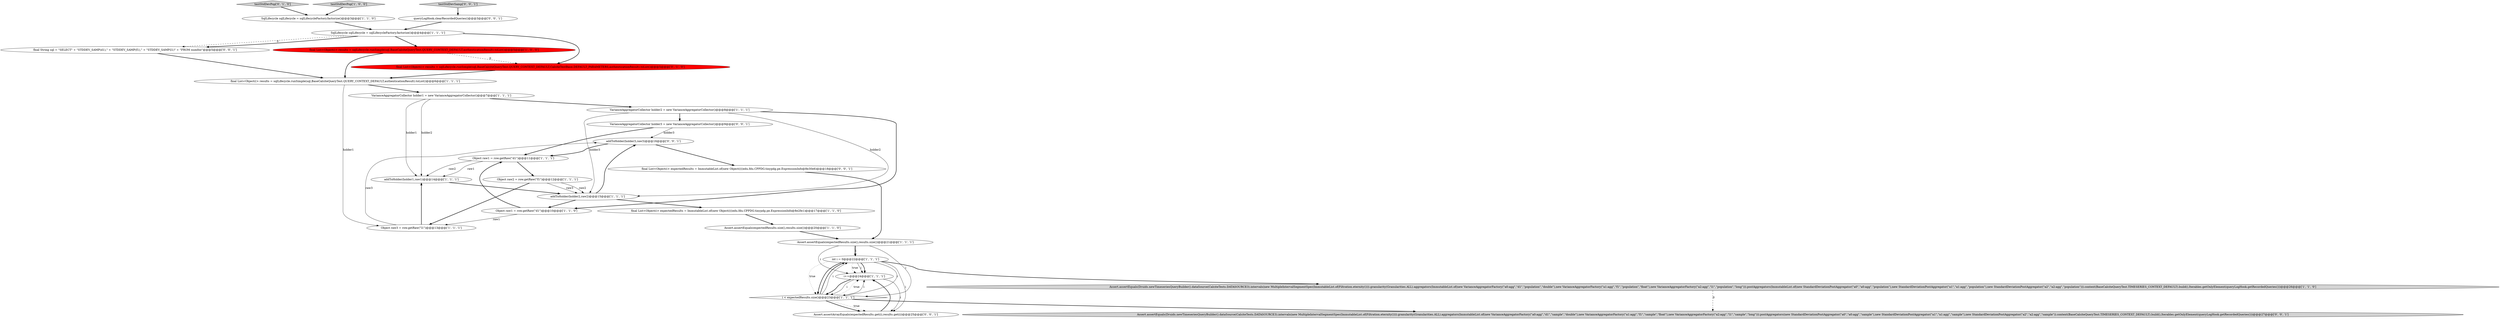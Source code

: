 digraph {
29 [style = filled, label = "addToHolder(holder3,raw3)@@@16@@@['0', '0', '1']", fillcolor = white, shape = ellipse image = "AAA0AAABBB3BBB"];
22 [style = filled, label = "final List<Object((> expectedResults = ImmutableList.of(new Object((((edu.fdu.CPPDG.tinypdg.pe.ExpressionInfo@8e30e6)@@@18@@@['0', '0', '1']", fillcolor = white, shape = ellipse image = "AAA0AAABBB3BBB"];
0 [style = filled, label = "Assert.assertEquals(expectedResults.size(),results.size())@@@20@@@['1', '1', '0']", fillcolor = white, shape = ellipse image = "AAA0AAABBB1BBB"];
15 [style = filled, label = "int i = 0@@@22@@@['1', '1', '1']", fillcolor = white, shape = ellipse image = "AAA0AAABBB1BBB"];
10 [style = filled, label = "Assert.assertEquals(expectedResults.size(),results.size())@@@21@@@['1', '1', '1']", fillcolor = white, shape = ellipse image = "AAA0AAABBB1BBB"];
2 [style = filled, label = "i++@@@24@@@['1', '1', '1']", fillcolor = white, shape = ellipse image = "AAA0AAABBB1BBB"];
20 [style = filled, label = "testStdDevPop['0', '1', '0']", fillcolor = lightgray, shape = diamond image = "AAA0AAABBB2BBB"];
6 [style = filled, label = "Object raw1 = row.getRaw(\"d1\")@@@10@@@['1', '1', '0']", fillcolor = white, shape = ellipse image = "AAA0AAABBB1BBB"];
9 [style = filled, label = "addToHolder(holder1,raw1)@@@14@@@['1', '1', '1']", fillcolor = white, shape = ellipse image = "AAA0AAABBB1BBB"];
5 [style = filled, label = "SqlLifecycle sqlLifecycle = sqlLifecycleFactory.factorize()@@@4@@@['1', '1', '1']", fillcolor = white, shape = ellipse image = "AAA0AAABBB1BBB"];
18 [style = filled, label = "addToHolder(holder2,raw2)@@@15@@@['1', '1', '1']", fillcolor = white, shape = ellipse image = "AAA0AAABBB1BBB"];
16 [style = filled, label = "Object raw2 = row.getRaw(\"f1\")@@@12@@@['1', '1', '1']", fillcolor = white, shape = ellipse image = "AAA0AAABBB1BBB"];
19 [style = filled, label = "testStdDevPop['1', '0', '0']", fillcolor = lightgray, shape = diamond image = "AAA0AAABBB1BBB"];
27 [style = filled, label = "Assert.assertArrayEquals(expectedResults.get(i),results.get(i))@@@25@@@['0', '0', '1']", fillcolor = white, shape = ellipse image = "AAA0AAABBB3BBB"];
7 [style = filled, label = "SqlLifecycle sqlLifecycle = sqlLifecycleFactory.factorize()@@@3@@@['1', '1', '0']", fillcolor = white, shape = ellipse image = "AAA0AAABBB1BBB"];
28 [style = filled, label = "VarianceAggregatorCollector holder3 = new VarianceAggregatorCollector()@@@9@@@['0', '0', '1']", fillcolor = white, shape = ellipse image = "AAA0AAABBB3BBB"];
26 [style = filled, label = "final String sql = \"SELECT\" + \"STDDEV_SAMP(d1),\" + \"STDDEV_SAMP(f1),\" + \"STDDEV_SAMP(l1)\" + \"FROM numfoo\"@@@5@@@['0', '0', '1']", fillcolor = white, shape = ellipse image = "AAA0AAABBB3BBB"];
23 [style = filled, label = "queryLogHook.clearRecordedQueries()@@@3@@@['0', '0', '1']", fillcolor = white, shape = ellipse image = "AAA0AAABBB3BBB"];
24 [style = filled, label = "testStdDevSamp['0', '0', '1']", fillcolor = lightgray, shape = diamond image = "AAA0AAABBB3BBB"];
8 [style = filled, label = "final List<Object((> results = sqlLifecycle.runSimple(sql,BaseCalciteQueryTest.QUERY_CONTEXT_DEFAULT,authenticationResult).toList()@@@5@@@['1', '0', '0']", fillcolor = red, shape = ellipse image = "AAA1AAABBB1BBB"];
3 [style = filled, label = "Object raw1 = row.getRaw(\"d1\")@@@11@@@['1', '1', '1']", fillcolor = white, shape = ellipse image = "AAA0AAABBB1BBB"];
21 [style = filled, label = "final List<Object((> results = sqlLifecycle.runSimple(sql,BaseCalciteQueryTest.QUERY_CONTEXT_DEFAULT,CalciteTestBase.DEFAULT_PARAMETERS,authenticationResult).toList()@@@5@@@['0', '1', '0']", fillcolor = red, shape = ellipse image = "AAA1AAABBB2BBB"];
1 [style = filled, label = "Assert.assertEquals(Druids.newTimeseriesQueryBuilder().dataSource(CalciteTests.DATASOURCE3).intervals(new MultipleIntervalSegmentSpec(ImmutableList.of(Filtration.eternity()))).granularity(Granularities.ALL).aggregators(ImmutableList.of(new VarianceAggregatorFactory(\"a0:agg\",\"d1\",\"population\",\"double\"),new VarianceAggregatorFactory(\"a1:agg\",\"f1\",\"population\",\"float\"),new VarianceAggregatorFactory(\"a2:agg\",\"l1\",\"population\",\"long\"))).postAggregators(ImmutableList.of(new StandardDeviationPostAggregator(\"a0\",\"a0:agg\",\"population\"),new StandardDeviationPostAggregator(\"a1\",\"a1:agg\",\"population\"),new StandardDeviationPostAggregator(\"a2\",\"a2:agg\",\"population\"))).context(BaseCalciteQueryTest.TIMESERIES_CONTEXT_DEFAULT).build(),Iterables.getOnlyElement(queryLogHook.getRecordedQueries()))@@@26@@@['1', '1', '0']", fillcolor = lightgray, shape = ellipse image = "AAA0AAABBB1BBB"];
25 [style = filled, label = "Assert.assertEquals(Druids.newTimeseriesQueryBuilder().dataSource(CalciteTests.DATASOURCE3).intervals(new MultipleIntervalSegmentSpec(ImmutableList.of(Filtration.eternity()))).granularity(Granularities.ALL).aggregators(ImmutableList.of(new VarianceAggregatorFactory(\"a0:agg\",\"d1\",\"sample\",\"double\"),new VarianceAggregatorFactory(\"a1:agg\",\"f1\",\"sample\",\"float\"),new VarianceAggregatorFactory(\"a2:agg\",\"l1\",\"sample\",\"long\"))).postAggregators(new StandardDeviationPostAggregator(\"a0\",\"a0:agg\",\"sample\"),new StandardDeviationPostAggregator(\"a1\",\"a1:agg\",\"sample\"),new StandardDeviationPostAggregator(\"a2\",\"a2:agg\",\"sample\")).context(BaseCalciteQueryTest.TIMESERIES_CONTEXT_DEFAULT).build(),Iterables.getOnlyElement(queryLogHook.getRecordedQueries()))@@@27@@@['0', '0', '1']", fillcolor = lightgray, shape = ellipse image = "AAA0AAABBB3BBB"];
4 [style = filled, label = "i < expectedResults.size()@@@23@@@['1', '1', '1']", fillcolor = white, shape = diamond image = "AAA0AAABBB1BBB"];
11 [style = filled, label = "VarianceAggregatorCollector holder1 = new VarianceAggregatorCollector()@@@7@@@['1', '1', '1']", fillcolor = white, shape = ellipse image = "AAA0AAABBB1BBB"];
12 [style = filled, label = "final List<Object((> expectedResults = ImmutableList.of(new Object((((edu.fdu.CPPDG.tinypdg.pe.ExpressionInfo@8e2fe1)@@@17@@@['1', '1', '0']", fillcolor = white, shape = ellipse image = "AAA0AAABBB1BBB"];
13 [style = filled, label = "VarianceAggregatorCollector holder2 = new VarianceAggregatorCollector()@@@8@@@['1', '1', '1']", fillcolor = white, shape = ellipse image = "AAA0AAABBB1BBB"];
14 [style = filled, label = "final List<Object((> results = sqlLifecycle.runSimple(sql,BaseCalciteQueryTest.QUERY_CONTEXT_DEFAULT,authenticationResult).toList()@@@6@@@['1', '1', '1']", fillcolor = white, shape = ellipse image = "AAA0AAABBB1BBB"];
17 [style = filled, label = "Object raw3 = row.getRaw(\"l1\")@@@13@@@['1', '1', '1']", fillcolor = white, shape = ellipse image = "AAA0AAABBB1BBB"];
13->18 [style = solid, label="holder3"];
6->3 [style = bold, label=""];
5->8 [style = bold, label=""];
15->2 [style = bold, label=""];
6->17 [style = solid, label="raw1"];
10->15 [style = bold, label=""];
23->5 [style = bold, label=""];
4->25 [style = bold, label=""];
5->26 [style = dashed, label="0"];
15->2 [style = dotted, label="true"];
17->9 [style = bold, label=""];
29->3 [style = bold, label=""];
4->15 [style = bold, label=""];
3->9 [style = solid, label="raw2"];
26->14 [style = bold, label=""];
18->12 [style = bold, label=""];
5->26 [style = bold, label=""];
8->14 [style = bold, label=""];
14->17 [style = solid, label="holder1"];
10->2 [style = solid, label="i"];
28->29 [style = solid, label="holder3"];
15->4 [style = solid, label="i"];
3->9 [style = solid, label="raw1"];
2->27 [style = solid, label="i"];
10->4 [style = solid, label="i"];
16->17 [style = bold, label=""];
3->16 [style = bold, label=""];
8->21 [style = dashed, label="0"];
24->23 [style = bold, label=""];
12->0 [style = bold, label=""];
2->4 [style = bold, label=""];
16->18 [style = solid, label="raw3"];
16->18 [style = solid, label="raw2"];
15->4 [style = dotted, label="true"];
4->2 [style = dotted, label="true"];
4->2 [style = solid, label="i"];
5->21 [style = bold, label=""];
18->29 [style = bold, label=""];
7->5 [style = bold, label=""];
0->10 [style = bold, label=""];
13->18 [style = solid, label="holder2"];
9->18 [style = bold, label=""];
10->15 [style = solid, label="i"];
11->9 [style = solid, label="holder1"];
18->6 [style = bold, label=""];
15->27 [style = solid, label="i"];
4->15 [style = solid, label="i"];
11->13 [style = bold, label=""];
4->27 [style = bold, label=""];
2->4 [style = solid, label="i"];
15->4 [style = bold, label=""];
22->10 [style = bold, label=""];
15->2 [style = solid, label="i"];
4->27 [style = dotted, label="true"];
28->3 [style = bold, label=""];
29->22 [style = bold, label=""];
13->6 [style = bold, label=""];
20->7 [style = bold, label=""];
17->29 [style = solid, label="raw3"];
1->25 [style = dashed, label="0"];
14->11 [style = bold, label=""];
19->7 [style = bold, label=""];
27->2 [style = bold, label=""];
11->9 [style = solid, label="holder2"];
13->28 [style = bold, label=""];
21->14 [style = bold, label=""];
15->1 [style = bold, label=""];
}
